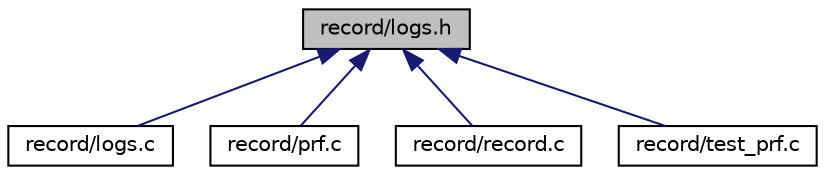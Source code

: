 digraph "record/logs.h"
{
  edge [fontname="Helvetica",fontsize="10",labelfontname="Helvetica",labelfontsize="10"];
  node [fontname="Helvetica",fontsize="10",shape=record];
  Node1 [label="record/logs.h",height=0.2,width=0.4,color="black", fillcolor="grey75", style="filled" fontcolor="black"];
  Node1 -> Node2 [dir="back",color="midnightblue",fontsize="10",style="solid",fontname="Helvetica"];
  Node2 [label="record/logs.c",height=0.2,width=0.4,color="black", fillcolor="white", style="filled",URL="$logs_8c.html",tooltip="This file is to define log functions. "];
  Node1 -> Node3 [dir="back",color="midnightblue",fontsize="10",style="solid",fontname="Helvetica"];
  Node3 [label="record/prf.c",height=0.2,width=0.4,color="black", fillcolor="white", style="filled",URL="$prf_8c.html",tooltip="This file is to implement the prf. "];
  Node1 -> Node4 [dir="back",color="midnightblue",fontsize="10",style="solid",fontname="Helvetica"];
  Node4 [label="record/record.c",height=0.2,width=0.4,color="black", fillcolor="white", style="filled",URL="$record_8c.html",tooltip="This file is to implement the functions to manipulate the modification record. "];
  Node1 -> Node5 [dir="back",color="midnightblue",fontsize="10",style="solid",fontname="Helvetica"];
  Node5 [label="record/test_prf.c",height=0.2,width=0.4,color="black", fillcolor="white", style="filled",URL="$test__prf_8c.html",tooltip="This file is to test prf functions. "];
}
